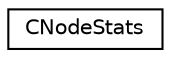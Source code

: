digraph "Graphical Class Hierarchy"
{
  edge [fontname="Helvetica",fontsize="10",labelfontname="Helvetica",labelfontsize="10"];
  node [fontname="Helvetica",fontsize="10",shape=record];
  rankdir="LR";
  Node0 [label="CNodeStats",height=0.2,width=0.4,color="black", fillcolor="white", style="filled",URL="$d4/dcb/class_c_node_stats.html"];
}
